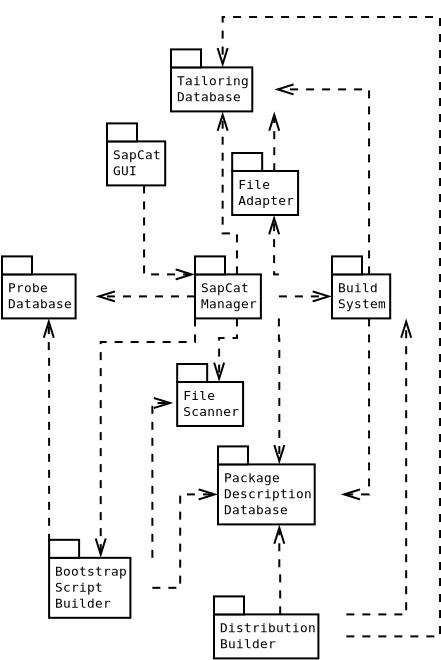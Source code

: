 <?xml version="1.0"?>
<diagram xmlns:dia="http://www.lysator.liu.se/~alla/dia/">
  <diagramdata>
    <attribute name="background">
      <color val="#ffffff"/>
    </attribute>
    <attribute name="paper">
      <composite type="paper">
        <attribute name="name">
          <string>#Letter#</string>
        </attribute>
        <attribute name="tmargin">
          <real val="2.54"/>
        </attribute>
        <attribute name="bmargin">
          <real val="2.54"/>
        </attribute>
        <attribute name="lmargin">
          <real val="2.54"/>
        </attribute>
        <attribute name="rmargin">
          <real val="2.54"/>
        </attribute>
        <attribute name="is_portrait">
          <boolean val="true"/>
        </attribute>
        <attribute name="scaling">
          <real val="1"/>
        </attribute>
        <attribute name="fitto">
          <boolean val="false"/>
        </attribute>
      </composite>
    </attribute>
  </diagramdata>
  <layer name="Background" visible="true">
    <object type="UML - SmallPackage" version="0" id="O0">
      <attribute name="obj_pos">
        <point val="3.75,3.25"/>
      </attribute>
      <attribute name="obj_bb">
        <rectangle val="3.7,2.3;7.509,5.5"/>
      </attribute>
      <attribute name="elem_corner">
        <point val="3.75,3.25"/>
      </attribute>
      <attribute name="elem_width">
        <real val="3.709"/>
      </attribute>
      <attribute name="elem_height">
        <real val="2.2"/>
      </attribute>
      <attribute name="text">
        <composite type="text">
          <attribute name="string">
            <string>#SapCat
GUI#</string>
          </attribute>
          <attribute name="font">
            <font name="Courier"/>
          </attribute>
          <attribute name="height">
            <real val="0.8"/>
          </attribute>
          <attribute name="pos">
            <point val="4.05,4.145"/>
          </attribute>
          <attribute name="color">
            <color val="#000000"/>
          </attribute>
          <attribute name="alignment">
            <enum val="0"/>
          </attribute>
        </composite>
      </attribute>
    </object>
    <object type="UML - SmallPackage" version="0" id="O1">
      <attribute name="obj_pos">
        <point val="8.15,9.9"/>
      </attribute>
      <attribute name="obj_bb">
        <rectangle val="8.1,8.95;12.394,12.15"/>
      </attribute>
      <attribute name="elem_corner">
        <point val="8.15,9.9"/>
      </attribute>
      <attribute name="elem_width">
        <real val="4.194"/>
      </attribute>
      <attribute name="elem_height">
        <real val="2.2"/>
      </attribute>
      <attribute name="text">
        <composite type="text">
          <attribute name="string">
            <string>#SapCat
Manager#</string>
          </attribute>
          <attribute name="font">
            <font name="Courier"/>
          </attribute>
          <attribute name="height">
            <real val="0.8"/>
          </attribute>
          <attribute name="pos">
            <point val="8.45,10.795"/>
          </attribute>
          <attribute name="color">
            <color val="#000000"/>
          </attribute>
          <attribute name="alignment">
            <enum val="0"/>
          </attribute>
        </composite>
      </attribute>
    </object>
    <object type="UML - SmallPackage" version="0" id="O2">
      <attribute name="obj_pos">
        <point val="6.95,-0.45"/>
      </attribute>
      <attribute name="obj_bb">
        <rectangle val="6.9,-1.4;12.163,1.8"/>
      </attribute>
      <attribute name="elem_corner">
        <point val="6.95,-0.45"/>
      </attribute>
      <attribute name="elem_width">
        <real val="5.163"/>
      </attribute>
      <attribute name="elem_height">
        <real val="2.2"/>
      </attribute>
      <attribute name="text">
        <composite type="text">
          <attribute name="string">
            <string>#Tailoring
Database#</string>
          </attribute>
          <attribute name="font">
            <font name="Courier"/>
          </attribute>
          <attribute name="height">
            <real val="0.8"/>
          </attribute>
          <attribute name="pos">
            <point val="7.25,0.445"/>
          </attribute>
          <attribute name="color">
            <color val="#000000"/>
          </attribute>
          <attribute name="alignment">
            <enum val="0"/>
          </attribute>
        </composite>
      </attribute>
    </object>
    <object type="UML - SmallPackage" version="0" id="O3">
      <attribute name="obj_pos">
        <point val="9.3,19.4"/>
      </attribute>
      <attribute name="obj_bb">
        <rectangle val="9.25,18.45;15.483,22.45"/>
      </attribute>
      <attribute name="elem_corner">
        <point val="9.3,19.4"/>
      </attribute>
      <attribute name="elem_width">
        <real val="6.133"/>
      </attribute>
      <attribute name="elem_height">
        <real val="3"/>
      </attribute>
      <attribute name="text">
        <composite type="text">
          <attribute name="string">
            <string>#Package
Description
Database#</string>
          </attribute>
          <attribute name="font">
            <font name="Courier"/>
          </attribute>
          <attribute name="height">
            <real val="0.8"/>
          </attribute>
          <attribute name="pos">
            <point val="9.6,20.295"/>
          </attribute>
          <attribute name="color">
            <color val="#000000"/>
          </attribute>
          <attribute name="alignment">
            <enum val="0"/>
          </attribute>
        </composite>
      </attribute>
    </object>
    <object type="UML - SmallPackage" version="0" id="O4">
      <attribute name="obj_pos">
        <point val="15,9.9"/>
      </attribute>
      <attribute name="obj_bb">
        <rectangle val="14.95,8.95;18.759,12.15"/>
      </attribute>
      <attribute name="elem_corner">
        <point val="15,9.9"/>
      </attribute>
      <attribute name="elem_width">
        <real val="3.709"/>
      </attribute>
      <attribute name="elem_height">
        <real val="2.2"/>
      </attribute>
      <attribute name="text">
        <composite type="text">
          <attribute name="string">
            <string>#Build
System#</string>
          </attribute>
          <attribute name="font">
            <font name="Courier"/>
          </attribute>
          <attribute name="height">
            <real val="0.8"/>
          </attribute>
          <attribute name="pos">
            <point val="15.3,10.795"/>
          </attribute>
          <attribute name="color">
            <color val="#000000"/>
          </attribute>
          <attribute name="alignment">
            <enum val="0"/>
          </attribute>
        </composite>
      </attribute>
    </object>
    <object type="UML - Dependency" version="0" id="O5">
      <attribute name="obj_pos">
        <point val="16.854,9.9"/>
      </attribute>
      <attribute name="obj_bb">
        <rectangle val="11.263,-0.2;17.704,10.75"/>
      </attribute>
      <attribute name="orth_points">
        <point val="16.854,9.9"/>
        <point val="16.854,0.65"/>
        <point val="12.113,0.65"/>
      </attribute>
      <attribute name="orth_orient">
        <enum val="1"/>
        <enum val="0"/>
      </attribute>
      <attribute name="draw_arrow">
        <boolean val="true"/>
      </attribute>
      <attribute name="name">
        <string/>
      </attribute>
      <attribute name="stereotype">
        <string/>
      </attribute>
      <connections>
        <connection handle="0" to="O4" connection="1"/>
        <connection handle="1" to="O2" connection="4"/>
      </connections>
    </object>
    <object type="UML - Dependency" version="0" id="O6">
      <attribute name="obj_pos">
        <point val="10.247,9.9"/>
      </attribute>
      <attribute name="obj_bb">
        <rectangle val="8.682,0.9;11.097,10.75"/>
      </attribute>
      <attribute name="orth_points">
        <point val="10.247,9.9"/>
        <point val="10.247,7.85"/>
        <point val="9.532,7.85"/>
        <point val="9.532,1.75"/>
      </attribute>
      <attribute name="orth_orient">
        <enum val="1"/>
        <enum val="0"/>
        <enum val="1"/>
      </attribute>
      <attribute name="draw_arrow">
        <boolean val="true"/>
      </attribute>
      <attribute name="name">
        <string/>
      </attribute>
      <attribute name="stereotype">
        <string/>
      </attribute>
      <connections>
        <connection handle="0" to="O1" connection="1"/>
        <connection handle="1" to="O2" connection="6"/>
      </connections>
    </object>
    <object type="UML - Dependency" version="0" id="O7">
      <attribute name="obj_pos">
        <point val="12.344,11"/>
      </attribute>
      <attribute name="obj_bb">
        <rectangle val="11.494,10.15;15.85,11.85"/>
      </attribute>
      <attribute name="orth_points">
        <point val="12.344,11"/>
        <point val="13.45,11"/>
        <point val="13.45,11"/>
        <point val="15,11"/>
      </attribute>
      <attribute name="orth_orient">
        <enum val="0"/>
        <enum val="1"/>
        <enum val="0"/>
      </attribute>
      <attribute name="draw_arrow">
        <boolean val="true"/>
      </attribute>
      <attribute name="name">
        <string/>
      </attribute>
      <attribute name="stereotype">
        <string/>
      </attribute>
      <connections>
        <connection handle="0" to="O1" connection="4"/>
        <connection handle="1" to="O4" connection="3"/>
      </connections>
    </object>
    <object type="UML - Dependency" version="0" id="O8">
      <attribute name="obj_pos">
        <point val="12.344,12.1"/>
      </attribute>
      <attribute name="obj_bb">
        <rectangle val="11.494,11.25;13.216,20.25"/>
      </attribute>
      <attribute name="orth_points">
        <point val="12.344,12.1"/>
        <point val="12.344,13.15"/>
        <point val="12.366,13.15"/>
        <point val="12.366,19.4"/>
      </attribute>
      <attribute name="orth_orient">
        <enum val="1"/>
        <enum val="0"/>
        <enum val="1"/>
      </attribute>
      <attribute name="draw_arrow">
        <boolean val="true"/>
      </attribute>
      <attribute name="name">
        <string/>
      </attribute>
      <attribute name="stereotype">
        <string/>
      </attribute>
      <connections>
        <connection handle="0" to="O1" connection="7"/>
        <connection handle="1" to="O3" connection="1"/>
      </connections>
    </object>
    <object type="UML - SmallPackage" version="0" id="O9">
      <attribute name="obj_pos">
        <point val="-1.5,9.9"/>
      </attribute>
      <attribute name="obj_bb">
        <rectangle val="-1.55,8.95;3.228,12.15"/>
      </attribute>
      <attribute name="elem_corner">
        <point val="-1.5,9.9"/>
      </attribute>
      <attribute name="elem_width">
        <real val="4.678"/>
      </attribute>
      <attribute name="elem_height">
        <real val="2.2"/>
      </attribute>
      <attribute name="text">
        <composite type="text">
          <attribute name="string">
            <string>#Probe
Database#</string>
          </attribute>
          <attribute name="font">
            <font name="Courier"/>
          </attribute>
          <attribute name="height">
            <real val="0.8"/>
          </attribute>
          <attribute name="pos">
            <point val="-1.2,10.795"/>
          </attribute>
          <attribute name="color">
            <color val="#000000"/>
          </attribute>
          <attribute name="alignment">
            <enum val="0"/>
          </attribute>
        </composite>
      </attribute>
    </object>
    <object type="UML - Dependency" version="0" id="O10">
      <attribute name="obj_pos">
        <point val="8.15,11"/>
      </attribute>
      <attribute name="obj_bb">
        <rectangle val="2.328,10.15;9,11.85"/>
      </attribute>
      <attribute name="orth_points">
        <point val="8.15,11"/>
        <point val="6.405,11"/>
        <point val="6.405,11"/>
        <point val="3.178,11"/>
      </attribute>
      <attribute name="orth_orient">
        <enum val="0"/>
        <enum val="1"/>
        <enum val="0"/>
      </attribute>
      <attribute name="draw_arrow">
        <boolean val="true"/>
      </attribute>
      <attribute name="name">
        <string/>
      </attribute>
      <attribute name="stereotype">
        <string/>
      </attribute>
      <connections>
        <connection handle="0" to="O1" connection="3"/>
        <connection handle="1" to="O9" connection="4"/>
      </connections>
    </object>
    <object type="UML - Dependency" version="0" id="O11">
      <attribute name="obj_pos">
        <point val="5.604,5.45"/>
      </attribute>
      <attribute name="obj_bb">
        <rectangle val="4.754,4.6;9,10.75"/>
      </attribute>
      <attribute name="orth_points">
        <point val="5.604,5.45"/>
        <point val="5.604,9.9"/>
        <point val="8.15,9.9"/>
      </attribute>
      <attribute name="orth_orient">
        <enum val="1"/>
        <enum val="0"/>
      </attribute>
      <attribute name="draw_arrow">
        <boolean val="true"/>
      </attribute>
      <attribute name="name">
        <string/>
      </attribute>
      <attribute name="stereotype">
        <string/>
      </attribute>
      <connections>
        <connection handle="0" to="O0" connection="6"/>
        <connection handle="1" to="O1" connection="0"/>
      </connections>
    </object>
    <object type="UML - Dependency" version="0" id="O12">
      <attribute name="obj_pos">
        <point val="16.854,12.1"/>
      </attribute>
      <attribute name="obj_bb">
        <rectangle val="14.583,11.25;17.704,21.75"/>
      </attribute>
      <attribute name="orth_points">
        <point val="16.854,12.1"/>
        <point val="16.854,20.9"/>
        <point val="15.433,20.9"/>
      </attribute>
      <attribute name="orth_orient">
        <enum val="1"/>
        <enum val="0"/>
      </attribute>
      <attribute name="draw_arrow">
        <boolean val="true"/>
      </attribute>
      <attribute name="name">
        <string/>
      </attribute>
      <attribute name="stereotype">
        <string/>
      </attribute>
      <connections>
        <connection handle="0" to="O4" connection="6"/>
        <connection handle="1" to="O3" connection="4"/>
      </connections>
    </object>
    <object type="UML - SmallPackage" version="0" id="O13">
      <attribute name="obj_pos">
        <point val="9.1,26.9"/>
      </attribute>
      <attribute name="obj_bb">
        <rectangle val="9.05,25.95;15.768,29.15"/>
      </attribute>
      <attribute name="elem_corner">
        <point val="9.1,26.9"/>
      </attribute>
      <attribute name="elem_width">
        <real val="6.618"/>
      </attribute>
      <attribute name="elem_height">
        <real val="2.2"/>
      </attribute>
      <attribute name="text">
        <composite type="text">
          <attribute name="string">
            <string>#Distribution
Builder#</string>
          </attribute>
          <attribute name="font">
            <font name="Courier"/>
          </attribute>
          <attribute name="height">
            <real val="0.8"/>
          </attribute>
          <attribute name="pos">
            <point val="9.4,27.795"/>
          </attribute>
          <attribute name="color">
            <color val="#000000"/>
          </attribute>
          <attribute name="alignment">
            <enum val="0"/>
          </attribute>
        </composite>
      </attribute>
    </object>
    <object type="UML - Dependency" version="0" id="O14">
      <attribute name="obj_pos">
        <point val="12.409,26.9"/>
      </attribute>
      <attribute name="obj_bb">
        <rectangle val="11.516,21.55;13.259,27.75"/>
      </attribute>
      <attribute name="orth_points">
        <point val="12.409,26.9"/>
        <point val="12.409,24.63"/>
        <point val="12.366,24.63"/>
        <point val="12.366,22.4"/>
      </attribute>
      <attribute name="orth_orient">
        <enum val="1"/>
        <enum val="0"/>
        <enum val="1"/>
      </attribute>
      <attribute name="draw_arrow">
        <boolean val="true"/>
      </attribute>
      <attribute name="name">
        <string/>
      </attribute>
      <attribute name="stereotype">
        <string/>
      </attribute>
      <connections>
        <connection handle="0" to="O13" connection="1"/>
        <connection handle="1" to="O3" connection="6"/>
      </connections>
    </object>
    <object type="UML - Dependency" version="0" id="O15">
      <attribute name="obj_pos">
        <point val="15.718,28"/>
      </attribute>
      <attribute name="obj_bb">
        <rectangle val="8.682,-3.82;21.25,28.85"/>
      </attribute>
      <attribute name="orth_points">
        <point val="15.718,28"/>
        <point val="20.4,28"/>
        <point val="20.4,-2.97"/>
        <point val="9.532,-2.97"/>
        <point val="9.532,-0.45"/>
      </attribute>
      <attribute name="orth_orient">
        <enum val="0"/>
        <enum val="1"/>
        <enum val="0"/>
        <enum val="1"/>
      </attribute>
      <attribute name="draw_arrow">
        <boolean val="true"/>
      </attribute>
      <attribute name="name">
        <string/>
      </attribute>
      <attribute name="stereotype">
        <string/>
      </attribute>
      <connections>
        <connection handle="0" to="O13" connection="4"/>
        <connection handle="1" to="O2" connection="1"/>
      </connections>
    </object>
    <object type="UML - Dependency" version="0" id="O16">
      <attribute name="obj_pos">
        <point val="15.718,26.9"/>
      </attribute>
      <attribute name="obj_bb">
        <rectangle val="14.868,11.25;19.559,27.75"/>
      </attribute>
      <attribute name="orth_points">
        <point val="15.718,26.9"/>
        <point val="18.709,26.9"/>
        <point val="18.709,12.1"/>
      </attribute>
      <attribute name="orth_orient">
        <enum val="0"/>
        <enum val="1"/>
      </attribute>
      <attribute name="draw_arrow">
        <boolean val="true"/>
      </attribute>
      <attribute name="name">
        <string/>
      </attribute>
      <attribute name="stereotype">
        <string/>
      </attribute>
      <connections>
        <connection handle="0" to="O13" connection="2"/>
        <connection handle="1" to="O4" connection="7"/>
      </connections>
    </object>
    <object type="UML - SmallPackage" version="0" id="O17">
      <attribute name="obj_pos">
        <point val="0.855,24.071"/>
      </attribute>
      <attribute name="obj_bb">
        <rectangle val="0.805,23.121;6.068,27.121"/>
      </attribute>
      <attribute name="elem_corner">
        <point val="0.855,24.071"/>
      </attribute>
      <attribute name="elem_width">
        <real val="5.163"/>
      </attribute>
      <attribute name="elem_height">
        <real val="3"/>
      </attribute>
      <attribute name="text">
        <composite type="text">
          <attribute name="string">
            <string>#Bootstrap
Script
Builder#</string>
          </attribute>
          <attribute name="font">
            <font name="Courier"/>
          </attribute>
          <attribute name="height">
            <real val="0.8"/>
          </attribute>
          <attribute name="pos">
            <point val="1.155,24.966"/>
          </attribute>
          <attribute name="color">
            <color val="#000000"/>
          </attribute>
          <attribute name="alignment">
            <enum val="0"/>
          </attribute>
        </composite>
      </attribute>
    </object>
    <object type="UML - Dependency" version="0" id="O18">
      <attribute name="obj_pos">
        <point val="0.855,24.071"/>
      </attribute>
      <attribute name="obj_bb">
        <rectangle val="-0.011,11.25;1.705,24.921"/>
      </attribute>
      <attribute name="orth_points">
        <point val="0.855,24.071"/>
        <point val="0.855,13.921"/>
        <point val="0.839,13.921"/>
        <point val="0.839,12.1"/>
      </attribute>
      <attribute name="orth_orient">
        <enum val="1"/>
        <enum val="0"/>
        <enum val="1"/>
      </attribute>
      <attribute name="draw_arrow">
        <boolean val="true"/>
      </attribute>
      <attribute name="name">
        <string/>
      </attribute>
      <attribute name="stereotype">
        <string/>
      </attribute>
      <connections>
        <connection handle="0" to="O17" connection="0"/>
        <connection handle="1" to="O9" connection="6"/>
      </connections>
    </object>
    <object type="UML - Dependency" version="0" id="O19">
      <attribute name="obj_pos">
        <point val="6.018,25.571"/>
      </attribute>
      <attribute name="obj_bb">
        <rectangle val="5.168,20.05;10.15,26.421"/>
      </attribute>
      <attribute name="orth_points">
        <point val="6.018,25.571"/>
        <point val="7.409,25.571"/>
        <point val="7.409,20.9"/>
        <point val="9.3,20.9"/>
      </attribute>
      <attribute name="orth_orient">
        <enum val="0"/>
        <enum val="1"/>
        <enum val="0"/>
      </attribute>
      <attribute name="draw_arrow">
        <boolean val="true"/>
      </attribute>
      <attribute name="name">
        <string/>
      </attribute>
      <attribute name="stereotype">
        <string/>
      </attribute>
      <connections>
        <connection handle="0" to="O17" connection="4"/>
        <connection handle="1" to="O3" connection="3"/>
      </connections>
    </object>
    <object type="UML - Dependency" version="0" id="O20">
      <attribute name="obj_pos">
        <point val="8.15,12.1"/>
      </attribute>
      <attribute name="obj_bb">
        <rectangle val="2.586,11.25;9,24.921"/>
      </attribute>
      <attribute name="orth_points">
        <point val="8.15,12.1"/>
        <point val="8.15,13.28"/>
        <point val="3.436,13.28"/>
        <point val="3.436,24.071"/>
      </attribute>
      <attribute name="orth_orient">
        <enum val="1"/>
        <enum val="0"/>
        <enum val="1"/>
      </attribute>
      <attribute name="draw_arrow">
        <boolean val="true"/>
      </attribute>
      <attribute name="name">
        <string/>
      </attribute>
      <attribute name="stereotype">
        <string/>
      </attribute>
      <connections>
        <connection handle="0" to="O1" connection="5"/>
        <connection handle="1" to="O17" connection="1"/>
      </connections>
    </object>
    <object type="UML - SmallPackage" version="0" id="O21">
      <attribute name="obj_pos">
        <point val="10.009,4.73"/>
      </attribute>
      <attribute name="obj_bb">
        <rectangle val="9.959,3.78;14.252,6.98"/>
      </attribute>
      <attribute name="elem_corner">
        <point val="10.009,4.73"/>
      </attribute>
      <attribute name="elem_width">
        <real val="4.194"/>
      </attribute>
      <attribute name="elem_height">
        <real val="2.2"/>
      </attribute>
      <attribute name="text">
        <composite type="text">
          <attribute name="string">
            <string>#File
Adapter#</string>
          </attribute>
          <attribute name="font">
            <font name="Courier"/>
          </attribute>
          <attribute name="height">
            <real val="0.8"/>
          </attribute>
          <attribute name="pos">
            <point val="10.309,5.625"/>
          </attribute>
          <attribute name="color">
            <color val="#000000"/>
          </attribute>
          <attribute name="alignment">
            <enum val="0"/>
          </attribute>
        </composite>
      </attribute>
    </object>
    <object type="UML - SmallPackage" version="0" id="O22">
      <attribute name="obj_pos">
        <point val="7.259,15.28"/>
      </attribute>
      <attribute name="obj_bb">
        <rectangle val="7.209,14.33;11.502,17.53"/>
      </attribute>
      <attribute name="elem_corner">
        <point val="7.259,15.28"/>
      </attribute>
      <attribute name="elem_width">
        <real val="4.194"/>
      </attribute>
      <attribute name="elem_height">
        <real val="2.2"/>
      </attribute>
      <attribute name="text">
        <composite type="text">
          <attribute name="string">
            <string>#File
Scanner#</string>
          </attribute>
          <attribute name="font">
            <font name="Courier"/>
          </attribute>
          <attribute name="height">
            <real val="0.8"/>
          </attribute>
          <attribute name="pos">
            <point val="7.559,16.175"/>
          </attribute>
          <attribute name="color">
            <color val="#000000"/>
          </attribute>
          <attribute name="alignment">
            <enum val="0"/>
          </attribute>
        </composite>
      </attribute>
    </object>
    <object type="UML - Dependency" version="0" id="O23">
      <attribute name="obj_pos">
        <point val="12.344,9.9"/>
      </attribute>
      <attribute name="obj_bb">
        <rectangle val="11.256,6.08;13.194,10.75"/>
      </attribute>
      <attribute name="orth_points">
        <point val="12.344,9.9"/>
        <point val="12.106,9.9"/>
        <point val="12.106,6.93"/>
      </attribute>
      <attribute name="orth_orient">
        <enum val="0"/>
        <enum val="1"/>
      </attribute>
      <attribute name="draw_arrow">
        <boolean val="true"/>
      </attribute>
      <attribute name="name">
        <string/>
      </attribute>
      <attribute name="stereotype">
        <string/>
      </attribute>
      <connections>
        <connection handle="0" to="O1" connection="2"/>
        <connection handle="1" to="O21" connection="6"/>
      </connections>
    </object>
    <object type="UML - Dependency" version="0" id="O24">
      <attribute name="obj_pos">
        <point val="12.106,4.73"/>
      </attribute>
      <attribute name="obj_bb">
        <rectangle val="11.256,0.9;12.963,5.58"/>
      </attribute>
      <attribute name="orth_points">
        <point val="12.106,4.73"/>
        <point val="12.113,4.73"/>
        <point val="12.113,1.75"/>
      </attribute>
      <attribute name="orth_orient">
        <enum val="0"/>
        <enum val="1"/>
      </attribute>
      <attribute name="draw_arrow">
        <boolean val="true"/>
      </attribute>
      <attribute name="name">
        <string/>
      </attribute>
      <attribute name="stereotype">
        <string/>
      </attribute>
      <connections>
        <connection handle="0" to="O21" connection="1"/>
        <connection handle="1" to="O2" connection="7"/>
      </connections>
    </object>
    <object type="UML - Dependency" version="0" id="O25">
      <attribute name="obj_pos">
        <point val="10.247,12.1"/>
      </attribute>
      <attribute name="obj_bb">
        <rectangle val="8.506,11.25;11.097,16.13"/>
      </attribute>
      <attribute name="orth_points">
        <point val="10.247,12.1"/>
        <point val="10.247,13.08"/>
        <point val="9.356,13.08"/>
        <point val="9.356,15.28"/>
      </attribute>
      <attribute name="orth_orient">
        <enum val="1"/>
        <enum val="0"/>
        <enum val="1"/>
      </attribute>
      <attribute name="draw_arrow">
        <boolean val="true"/>
      </attribute>
      <attribute name="name">
        <string/>
      </attribute>
      <attribute name="stereotype">
        <string/>
      </attribute>
      <connections>
        <connection handle="0" to="O1" connection="6"/>
        <connection handle="1" to="O22" connection="1"/>
      </connections>
    </object>
    <object type="UML - Dependency" version="0" id="O26">
      <attribute name="obj_pos">
        <point val="6.018,24.071"/>
      </attribute>
      <attribute name="obj_bb">
        <rectangle val="5.168,15.48;7.909,24.921"/>
      </attribute>
      <attribute name="orth_points">
        <point val="6.018,24.071"/>
        <point val="6.018,16.33"/>
        <point val="7.059,16.33"/>
        <point val="7.059,16.33"/>
        <point val="7.059,16.33"/>
        <point val="7.059,16.33"/>
      </attribute>
      <attribute name="orth_orient">
        <enum val="1"/>
        <enum val="0"/>
        <enum val="1"/>
        <enum val="0"/>
        <enum val="1"/>
      </attribute>
      <attribute name="draw_arrow">
        <boolean val="true"/>
      </attribute>
      <attribute name="name">
        <string/>
      </attribute>
      <attribute name="stereotype">
        <string/>
      </attribute>
      <connections>
        <connection handle="0" to="O17" connection="2"/>
      </connections>
    </object>
  </layer>
</diagram>
